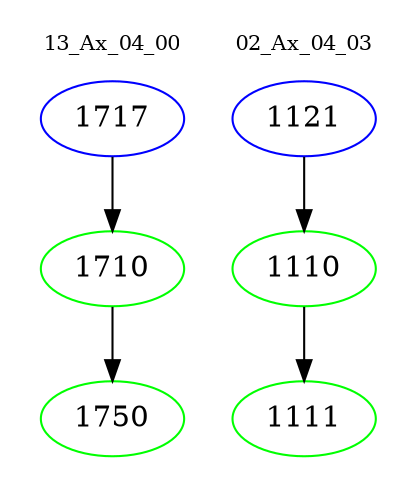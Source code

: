 digraph{
subgraph cluster_0 {
color = white
label = "13_Ax_04_00";
fontsize=10;
T0_1717 [label="1717", color="blue"]
T0_1717 -> T0_1710 [color="black"]
T0_1710 [label="1710", color="green"]
T0_1710 -> T0_1750 [color="black"]
T0_1750 [label="1750", color="green"]
}
subgraph cluster_1 {
color = white
label = "02_Ax_04_03";
fontsize=10;
T1_1121 [label="1121", color="blue"]
T1_1121 -> T1_1110 [color="black"]
T1_1110 [label="1110", color="green"]
T1_1110 -> T1_1111 [color="black"]
T1_1111 [label="1111", color="green"]
}
}
